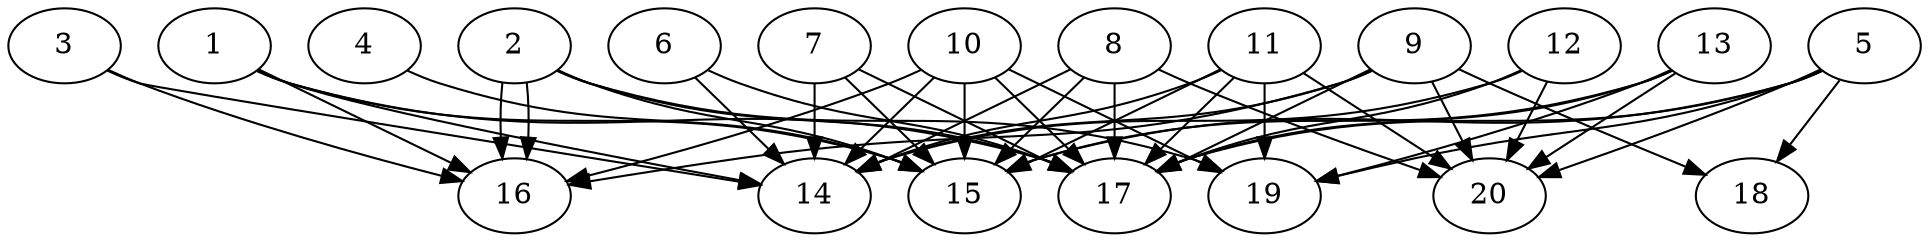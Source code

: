 // DAG automatically generated by daggen at Wed Jul 24 21:20:06 2019
// ./daggen --dot -n 20 --ccr 0.5 --fat 0.8 --regular 0.5 --density 0.8 --mindata 5242880 --maxdata 52428800 
digraph G {
  1 [size="89548800", alpha="0.05", expect_size="44774400"] 
  1 -> 14 [size ="44774400"]
  1 -> 15 [size ="44774400"]
  1 -> 16 [size ="44774400"]
  1 -> 17 [size ="44774400"]
  2 [size="95961088", alpha="0.19", expect_size="47980544"] 
  2 -> 15 [size ="47980544"]
  2 -> 16 [size ="47980544"]
  2 -> 16 [size ="47980544"]
  2 -> 17 [size ="47980544"]
  2 -> 19 [size ="47980544"]
  3 [size="49930240", alpha="0.07", expect_size="24965120"] 
  3 -> 14 [size ="24965120"]
  3 -> 16 [size ="24965120"]
  4 [size="63240192", alpha="0.19", expect_size="31620096"] 
  4 -> 15 [size ="31620096"]
  5 [size="104255488", alpha="0.02", expect_size="52127744"] 
  5 -> 15 [size ="52127744"]
  5 -> 17 [size ="52127744"]
  5 -> 18 [size ="52127744"]
  5 -> 19 [size ="52127744"]
  5 -> 20 [size ="52127744"]
  6 [size="40947712", alpha="0.20", expect_size="20473856"] 
  6 -> 14 [size ="20473856"]
  6 -> 17 [size ="20473856"]
  7 [size="41531392", alpha="0.09", expect_size="20765696"] 
  7 -> 14 [size ="20765696"]
  7 -> 15 [size ="20765696"]
  7 -> 17 [size ="20765696"]
  8 [size="55203840", alpha="0.17", expect_size="27601920"] 
  8 -> 14 [size ="27601920"]
  8 -> 15 [size ="27601920"]
  8 -> 17 [size ="27601920"]
  8 -> 20 [size ="27601920"]
  9 [size="30040064", alpha="0.06", expect_size="15020032"] 
  9 -> 14 [size ="15020032"]
  9 -> 16 [size ="15020032"]
  9 -> 17 [size ="15020032"]
  9 -> 18 [size ="15020032"]
  9 -> 20 [size ="15020032"]
  10 [size="38342656", alpha="0.04", expect_size="19171328"] 
  10 -> 14 [size ="19171328"]
  10 -> 15 [size ="19171328"]
  10 -> 16 [size ="19171328"]
  10 -> 17 [size ="19171328"]
  10 -> 19 [size ="19171328"]
  11 [size="37791744", alpha="0.19", expect_size="18895872"] 
  11 -> 14 [size ="18895872"]
  11 -> 15 [size ="18895872"]
  11 -> 17 [size ="18895872"]
  11 -> 19 [size ="18895872"]
  11 -> 20 [size ="18895872"]
  12 [size="61456384", alpha="0.12", expect_size="30728192"] 
  12 -> 14 [size ="30728192"]
  12 -> 17 [size ="30728192"]
  12 -> 20 [size ="30728192"]
  13 [size="57235456", alpha="0.01", expect_size="28617728"] 
  13 -> 15 [size ="28617728"]
  13 -> 17 [size ="28617728"]
  13 -> 19 [size ="28617728"]
  13 -> 20 [size ="28617728"]
  14 [size="88305664", alpha="0.06", expect_size="44152832"] 
  15 [size="81684480", alpha="0.02", expect_size="40842240"] 
  16 [size="89354240", alpha="0.11", expect_size="44677120"] 
  17 [size="88160256", alpha="0.15", expect_size="44080128"] 
  18 [size="37218304", alpha="0.10", expect_size="18609152"] 
  19 [size="23236608", alpha="0.07", expect_size="11618304"] 
  20 [size="52232192", alpha="0.10", expect_size="26116096"] 
}
